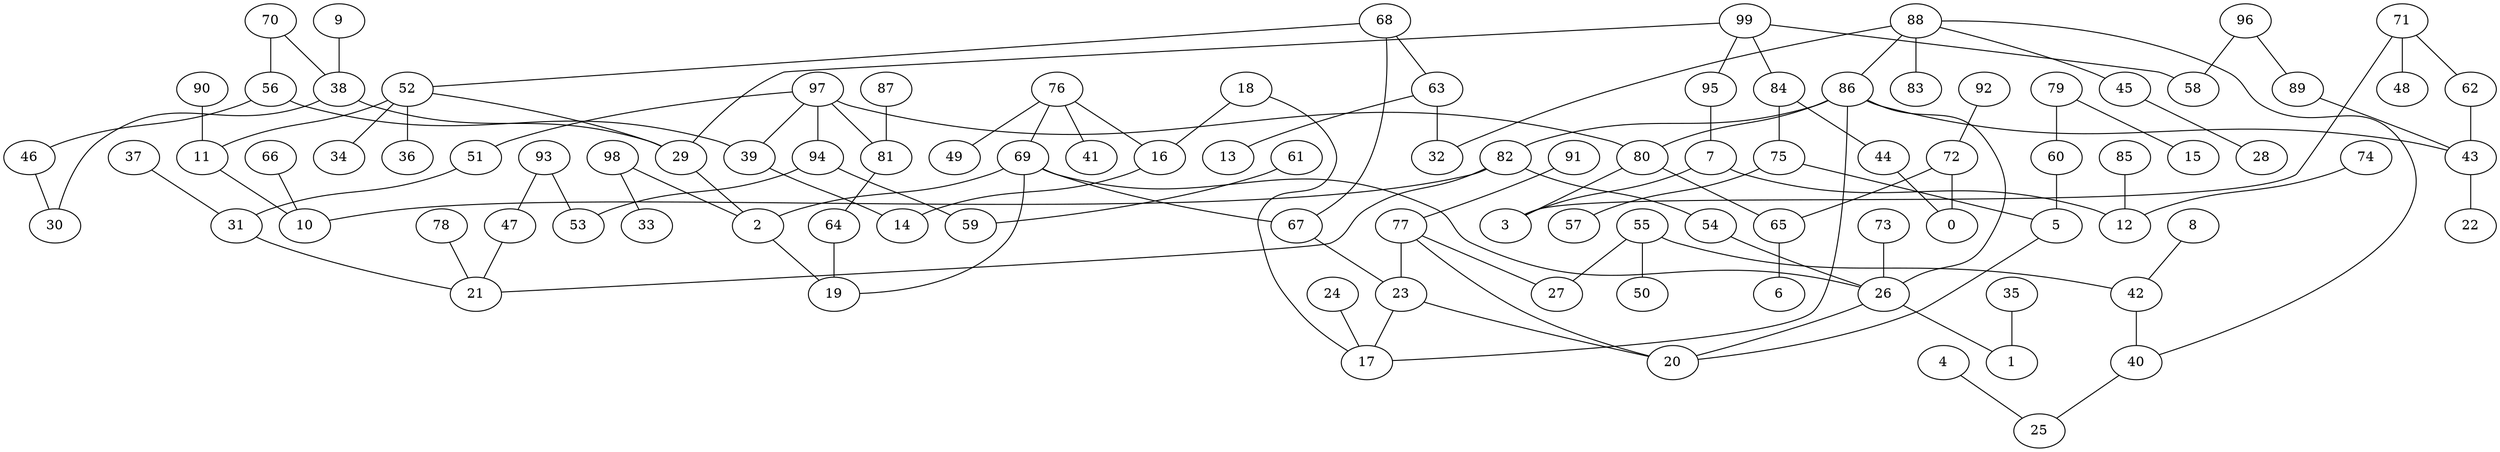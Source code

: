 digraph GG_graph {

subgraph G_graph {
edge [color = black]
"51" -> "31" [dir = none]
"78" -> "21" [dir = none]
"92" -> "72" [dir = none]
"91" -> "77" [dir = none]
"64" -> "19" [dir = none]
"93" -> "53" [dir = none]
"4" -> "25" [dir = none]
"23" -> "20" [dir = none]
"85" -> "12" [dir = none]
"87" -> "81" [dir = none]
"42" -> "40" [dir = none]
"46" -> "30" [dir = none]
"37" -> "31" [dir = none]
"63" -> "13" [dir = none]
"63" -> "32" [dir = none]
"70" -> "38" [dir = none]
"66" -> "10" [dir = none]
"98" -> "33" [dir = none]
"98" -> "2" [dir = none]
"52" -> "36" [dir = none]
"52" -> "34" [dir = none]
"52" -> "29" [dir = none]
"45" -> "28" [dir = none]
"31" -> "21" [dir = none]
"97" -> "39" [dir = none]
"97" -> "81" [dir = none]
"97" -> "94" [dir = none]
"97" -> "80" [dir = none]
"61" -> "59" [dir = none]
"38" -> "29" [dir = none]
"56" -> "46" [dir = none]
"56" -> "39" [dir = none]
"79" -> "15" [dir = none]
"79" -> "60" [dir = none]
"88" -> "83" [dir = none]
"88" -> "45" [dir = none]
"88" -> "32" [dir = none]
"88" -> "40" [dir = none]
"88" -> "86" [dir = none]
"75" -> "57" [dir = none]
"7" -> "12" [dir = none]
"7" -> "3" [dir = none]
"65" -> "6" [dir = none]
"72" -> "0" [dir = none]
"72" -> "65" [dir = none]
"99" -> "95" [dir = none]
"99" -> "58" [dir = none]
"99" -> "84" [dir = none]
"99" -> "29" [dir = none]
"29" -> "2" [dir = none]
"40" -> "25" [dir = none]
"18" -> "16" [dir = none]
"73" -> "26" [dir = none]
"84" -> "44" [dir = none]
"84" -> "75" [dir = none]
"80" -> "3" [dir = none]
"80" -> "65" [dir = none]
"81" -> "64" [dir = none]
"69" -> "2" [dir = none]
"69" -> "67" [dir = none]
"69" -> "26" [dir = none]
"90" -> "11" [dir = none]
"11" -> "10" [dir = none]
"39" -> "14" [dir = none]
"86" -> "17" [dir = none]
"86" -> "43" [dir = none]
"86" -> "82" [dir = none]
"86" -> "26" [dir = none]
"86" -> "80" [dir = none]
"55" -> "50" [dir = none]
"55" -> "27" [dir = none]
"62" -> "43" [dir = none]
"24" -> "17" [dir = none]
"82" -> "54" [dir = none]
"82" -> "21" [dir = none]
"82" -> "10" [dir = none]
"89" -> "43" [dir = none]
"26" -> "1" [dir = none]
"26" -> "20" [dir = none]
"96" -> "58" [dir = none]
"47" -> "21" [dir = none]
"43" -> "22" [dir = none]
"94" -> "53" [dir = none]
"94" -> "59" [dir = none]
"68" -> "67" [dir = none]
"71" -> "48" [dir = none]
"71" -> "3" [dir = none]
"5" -> "20" [dir = none]
"9" -> "38" [dir = none]
"74" -> "12" [dir = none]
"76" -> "49" [dir = none]
"76" -> "41" [dir = none]
"76" -> "16" [dir = none]
"76" -> "69" [dir = none]
"60" -> "5" [dir = none]
"77" -> "27" [dir = none]
"77" -> "20" [dir = none]
"8" -> "42" [dir = none]
"35" -> "1" [dir = none]
"71" -> "62" [dir = none]
"18" -> "17" [dir = none]
"75" -> "5" [dir = none]
"67" -> "23" [dir = none]
"69" -> "19" [dir = none]
"2" -> "19" [dir = none]
"95" -> "7" [dir = none]
"96" -> "89" [dir = none]
"54" -> "26" [dir = none]
"55" -> "42" [dir = none]
"16" -> "14" [dir = none]
"77" -> "23" [dir = none]
"97" -> "51" [dir = none]
"70" -> "56" [dir = none]
"68" -> "63" [dir = none]
"23" -> "17" [dir = none]
"44" -> "0" [dir = none]
"52" -> "11" [dir = none]
"68" -> "52" [dir = none]
"93" -> "47" [dir = none]
"38" -> "30" [dir = none]
}

}
